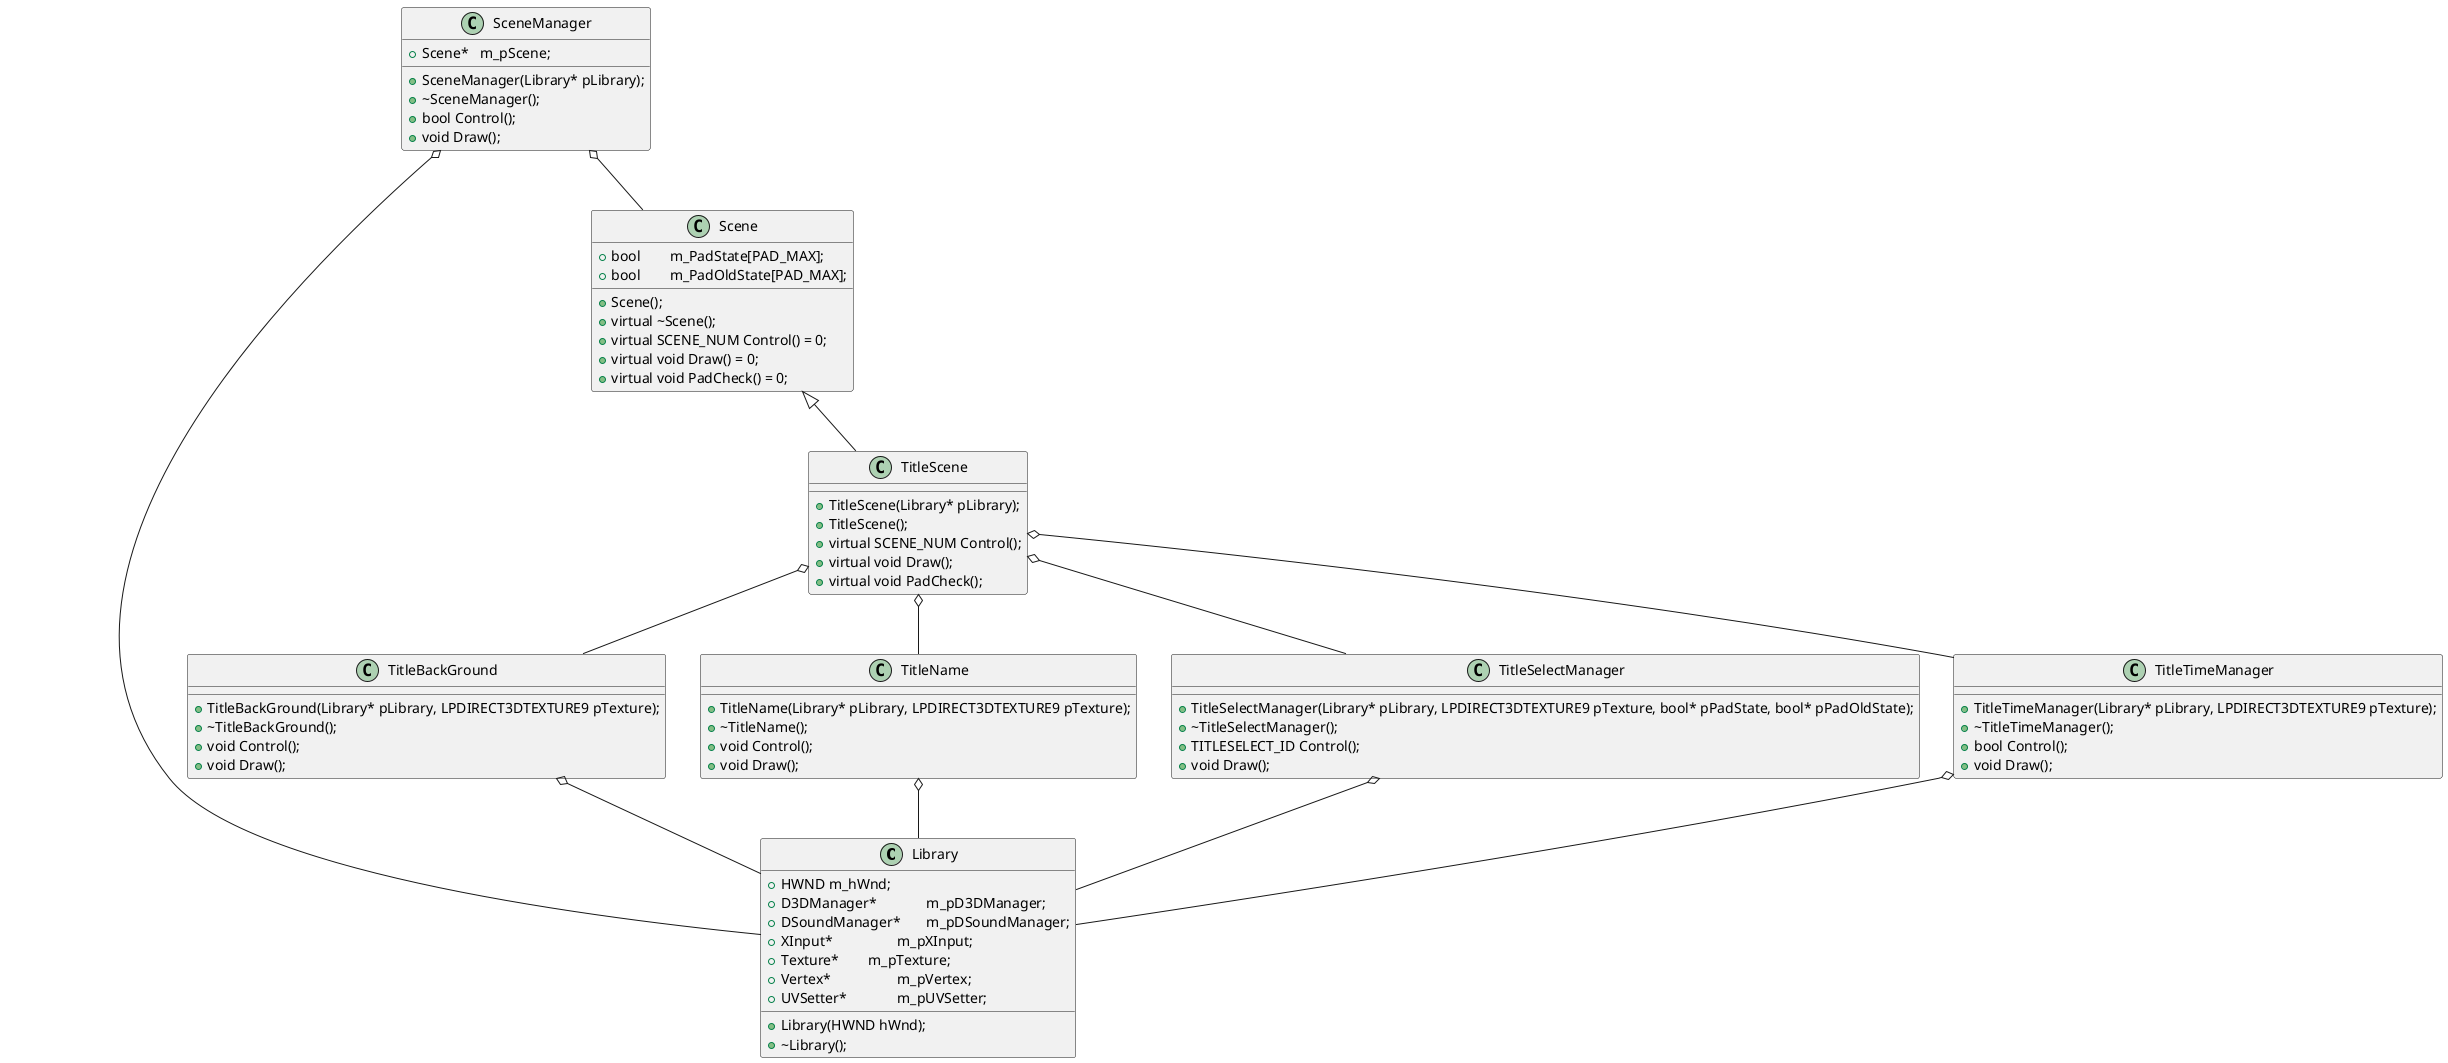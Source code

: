 @startuml
class Library
{
+ Library(HWND hWnd);
+ ~Library();
+ HWND m_hWnd;
+ D3DManager*		m_pD3DManager;
+ DSoundManager*	m_pDSoundManager;
+ XInput*			m_pXInput;
+ Texture*		m_pTexture;
+ Vertex*			m_pVertex;
+ UVSetter*		m_pUVSetter;

}

class Scene
{
 + Scene();
 + virtual ~Scene();
 + virtual SCENE_NUM Control() = 0;
 + virtual void Draw() = 0;
 + virtual void PadCheck() = 0;
 + bool	m_PadState[PAD_MAX];
 + bool	m_PadOldState[PAD_MAX];
}

class SceneManager
{
 + SceneManager(Library* pLibrary);
 + ~SceneManager();
 + bool Control();
 + void Draw();
 + Scene*	m_pScene;	
}

class TitleBackGround
{
 + TitleBackGround(Library* pLibrary, LPDIRECT3DTEXTURE9 pTexture);
 + ~TitleBackGround();
 + void Control();
 + void Draw();
}

class TitleName
{
 + TitleName(Library* pLibrary, LPDIRECT3DTEXTURE9 pTexture);
 + ~TitleName();
 + void Control();
 + void Draw();

}

class TitleScene
{
 + TitleScene(Library* pLibrary);
 + TitleScene();
 + virtual SCENE_NUM Control();
 + virtual void Draw();
 + virtual void PadCheck();
}

class TitleSelectManager
{
 + TitleSelectManager(Library* pLibrary, LPDIRECT3DTEXTURE9 pTexture, bool* pPadState, bool* pPadOldState);
 + ~TitleSelectManager();
 + TITLESELECT_ID Control();
 + void Draw();
}

class TitleTimeManager
{
 + TitleTimeManager(Library* pLibrary, LPDIRECT3DTEXTURE9 pTexture);
 + ~TitleTimeManager();
 + bool Control();
 + void Draw();
}


Scene <|-- TitleScene
TitleScene o-- TitleTimeManager
TitleScene o-- TitleName
TitleScene o-- TitleSelectManager
TitleScene o-- TitleBackGround

TitleTimeManager o-- Library
TitleName o-- Library
TitleSelectManager o-- Library
TitleBackGround o-- Library

SceneManager o-- Library
SceneManager o-- Scene

@enduml